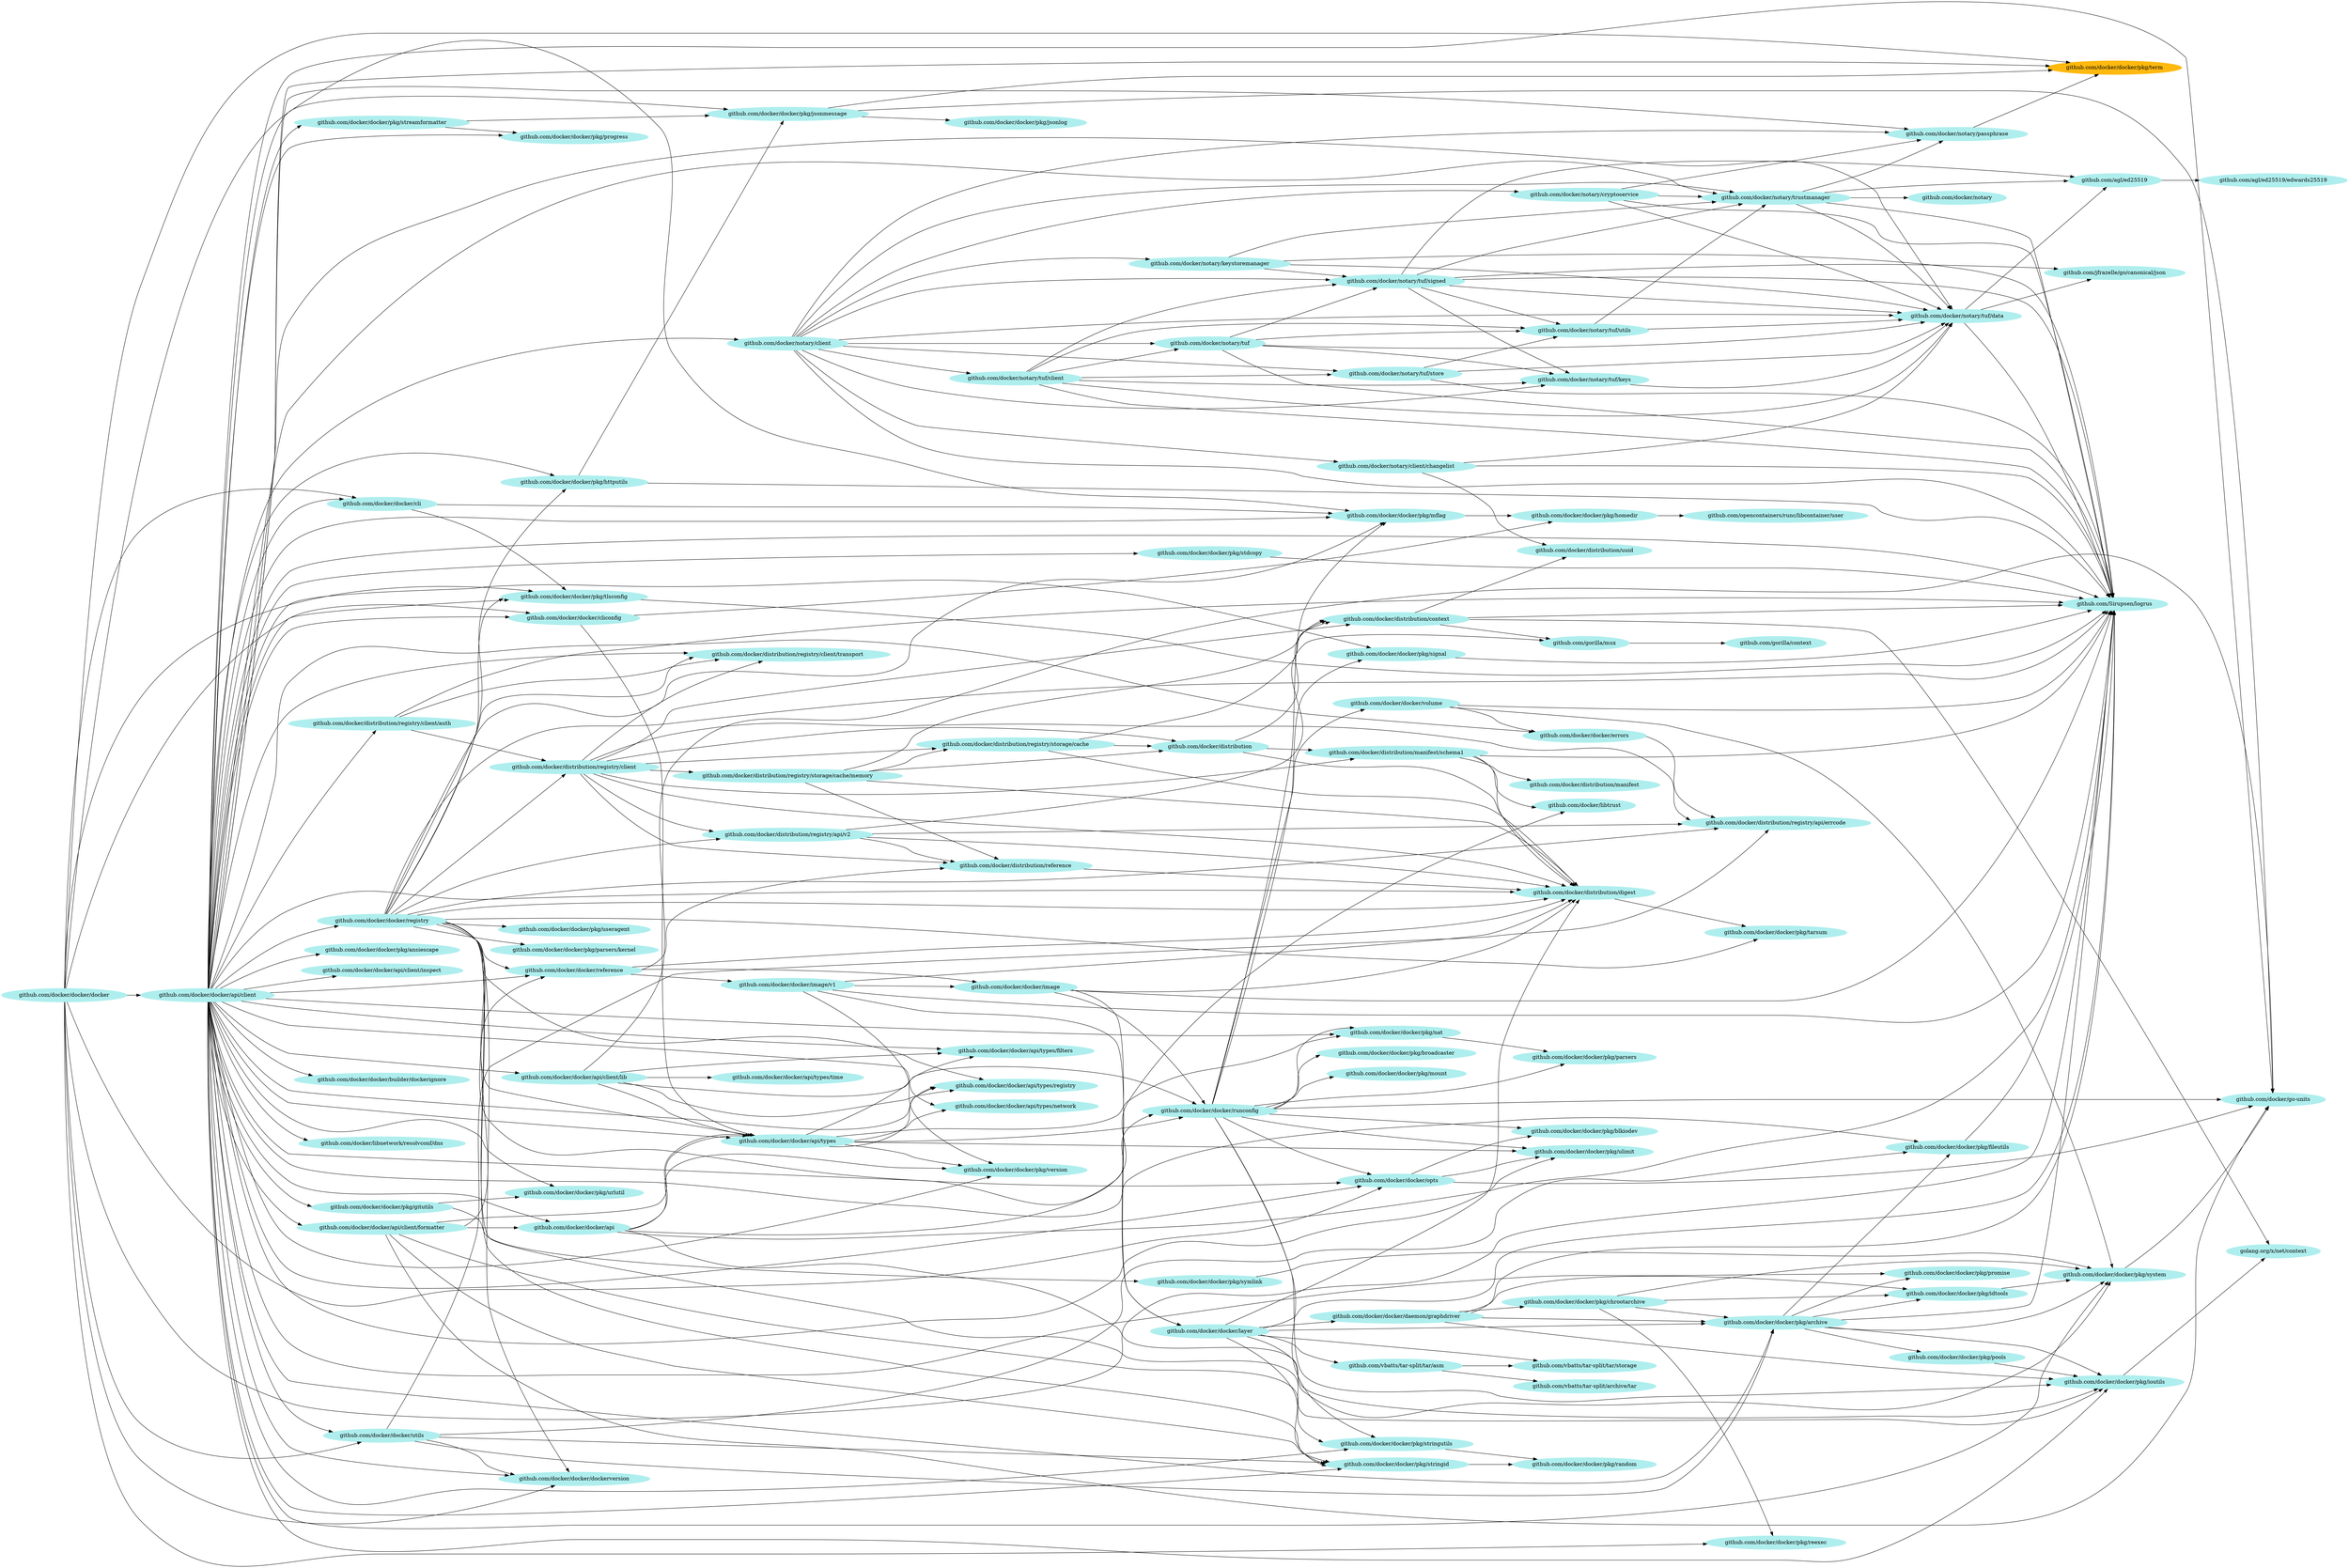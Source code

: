 digraph godep {
rankdir="LR"
0 [label="github.com/docker/docker/volume" style="filled" color="paleturquoise"];
0 -> 1;
0 -> 2;
0 -> 3;
4 [label="github.com/agl/ed25519" style="filled" color="paleturquoise"];
4 -> 5;
6 [label="github.com/docker/docker/image/v1" style="filled" color="paleturquoise"];
6 -> 1;
6 -> 7;
6 -> 8;
6 -> 9;
6 -> 10;
11 [label="github.com/docker/docker/pkg/stdcopy" style="filled" color="paleturquoise"];
11 -> 1;
12 [label="github.com/docker/docker/utils" style="filled" color="paleturquoise"];
12 -> 13;
12 -> 14;
12 -> 15;
12 -> 16;
12 -> 17;
18 [label="github.com/docker/notary/tuf/store" style="filled" color="paleturquoise"];
18 -> 1;
18 -> 19;
18 -> 20;
21 [label="github.com/docker/docker/api" style="filled" color="paleturquoise"];
21 -> 1;
21 -> 22;
21 -> 3;
21 -> 10;
21 -> 23;
24 [label="github.com/docker/docker/pkg/symlink" style="filled" color="paleturquoise"];
24 -> 3;
25 [label="github.com/vbatts/tar-split/tar/asm" style="filled" color="paleturquoise"];
25 -> 26;
25 -> 27;
26 [label="github.com/vbatts/tar-split/archive/tar" style="filled" color="paleturquoise"];
28 [label="github.com/docker/distribution/uuid" style="filled" color="paleturquoise"];
29 [label="github.com/docker/distribution/registry/storage/cache/memory" style="filled" color="paleturquoise"];
29 -> 30;
29 -> 31;
29 -> 7;
29 -> 32;
29 -> 33;
22 [label="github.com/docker/docker/api/types" style="filled" color="paleturquoise"];
22 -> 34;
22 -> 35;
22 -> 36;
22 -> 37;
22 -> 38;
22 -> 10;
22 -> 39;
34 [label="github.com/docker/docker/api/types/filters" style="filled" color="paleturquoise"];
40 [label="github.com/docker/docker/pkg/random" style="filled" color="paleturquoise"];
41 [label="github.com/docker/notary/client/changelist" style="filled" color="paleturquoise"];
41 -> 1;
41 -> 28;
41 -> 19;
42 [label="github.com/docker/docker/pkg/stringutils" style="filled" color="paleturquoise"];
42 -> 40;
43 [label="github.com/docker/docker/cliconfig" style="filled" color="paleturquoise"];
43 -> 22;
43 -> 44;
45 [label="github.com/docker/docker/registry" style="filled" color="paleturquoise"];
45 -> 1;
45 -> 7;
45 -> 13;
45 -> 46;
45 -> 47;
45 -> 48;
45 -> 22;
45 -> 36;
45 -> 14;
45 -> 49;
45 -> 50;
45 -> 51;
45 -> 52;
45 -> 53;
45 -> 17;
45 -> 54;
45 -> 55;
45 -> 56;
45 -> 57;
58 [label="github.com/docker/distribution/manifest/schema1" style="filled" color="paleturquoise"];
58 -> 1;
58 -> 7;
58 -> 59;
58 -> 23;
60 [label="github.com/docker/docker/api/client/formatter" style="filled" color="paleturquoise"];
60 -> 21;
60 -> 22;
60 -> 17;
60 -> 42;
60 -> 57;
60 -> 61;
2 [label="github.com/docker/docker/errors" style="filled" color="paleturquoise"];
2 -> 13;
62 [label="github.com/docker/docker/docker" style="filled" color="paleturquoise"];
62 -> 1;
62 -> 63;
62 -> 64;
62 -> 43;
62 -> 14;
62 -> 49;
62 -> 52;
62 -> 65;
62 -> 66;
62 -> 55;
62 -> 12;
48 [label="github.com/docker/distribution/registry/client/transport" style="filled" color="paleturquoise"];
39 [label="github.com/docker/docker/runconfig" style="filled" color="paleturquoise"];
39 -> 49;
39 -> 67;
39 -> 68;
39 -> 51;
39 -> 52;
39 -> 69;
39 -> 37;
39 -> 70;
39 -> 71;
39 -> 42;
39 -> 38;
39 -> 0;
39 -> 61;
44 [label="github.com/docker/docker/pkg/homedir" style="filled" color="paleturquoise"];
44 -> 72;
27 [label="github.com/vbatts/tar-split/tar/storage" style="filled" color="paleturquoise"];
7 [label="github.com/docker/distribution/digest" style="filled" color="paleturquoise"];
7 -> 54;
73 [label="github.com/docker/notary/trustmanager" style="filled" color="paleturquoise"];
73 -> 1;
73 -> 4;
73 -> 74;
73 -> 75;
73 -> 19;
76 [label="github.com/docker/notary/keystoremanager" style="filled" color="paleturquoise"];
76 -> 1;
76 -> 73;
76 -> 19;
76 -> 77;
78 [label="github.com/docker/notary/cryptoservice" style="filled" color="paleturquoise"];
78 -> 1;
78 -> 75;
78 -> 73;
78 -> 19;
54 [label="github.com/docker/docker/pkg/tarsum" style="filled" color="paleturquoise"];
32 [label="github.com/docker/distribution/reference" style="filled" color="paleturquoise"];
32 -> 7;
72 [label="github.com/opencontainers/runc/libcontainer/user" style="filled" color="paleturquoise"];
16 [label="github.com/docker/docker/pkg/fileutils" style="filled" color="paleturquoise"];
16 -> 1;
79 [label="github.com/docker/docker/pkg/idtools" style="filled" color="paleturquoise"];
79 -> 3;
74 [label="github.com/docker/notary" style="filled" color="paleturquoise"];
80 [label="github.com/docker/distribution/registry/client/auth" style="filled" color="paleturquoise"];
80 -> 1;
80 -> 47;
80 -> 48;
13 [label="github.com/docker/distribution/registry/api/errcode" style="filled" color="paleturquoise"];
61 [label="github.com/docker/go-units" style="filled" color="paleturquoise"];
3 [label="github.com/docker/docker/pkg/system" style="filled" color="paleturquoise"];
3 -> 61;
81 [label="github.com/docker/docker/pkg/chrootarchive" style="filled" color="paleturquoise"];
81 -> 15;
81 -> 79;
81 -> 65;
81 -> 3;
82 [label="github.com/docker/docker/pkg/ansiescape" style="filled" color="paleturquoise"];
83 [label="github.com/docker/docker/pkg/jsonlog" style="filled" color="paleturquoise"];
1 [label="github.com/Sirupsen/logrus" style="filled" color="paleturquoise"];
63 [label="github.com/docker/docker/api/client" style="filled" color="paleturquoise"];
63 -> 1;
63 -> 7;
63 -> 80;
63 -> 48;
63 -> 21;
63 -> 60;
63 -> 84;
63 -> 85;
63 -> 22;
63 -> 34;
63 -> 35;
63 -> 36;
63 -> 86;
63 -> 64;
63 -> 43;
63 -> 14;
63 -> 2;
63 -> 49;
63 -> 82;
63 -> 15;
63 -> 16;
63 -> 87;
63 -> 50;
63 -> 51;
63 -> 88;
63 -> 52;
63 -> 37;
63 -> 89;
63 -> 90;
63 -> 71;
63 -> 11;
63 -> 91;
63 -> 17;
63 -> 42;
63 -> 3;
63 -> 66;
63 -> 55;
63 -> 38;
63 -> 92;
63 -> 10;
63 -> 57;
63 -> 45;
63 -> 39;
63 -> 12;
63 -> 61;
63 -> 93;
63 -> 94;
63 -> 75;
63 -> 73;
63 -> 19;
30 [label="github.com/docker/distribution" style="filled" color="paleturquoise"];
30 -> 31;
30 -> 7;
30 -> 58;
95 [label="github.com/docker/docker/pkg/pools" style="filled" color="paleturquoise"];
95 -> 51;
88 [label="github.com/docker/docker/pkg/jsonmessage" style="filled" color="paleturquoise"];
88 -> 83;
88 -> 66;
88 -> 61;
5 [label="github.com/agl/ed25519/edwards25519" style="filled" color="paleturquoise"];
37 [label="github.com/docker/docker/pkg/nat" style="filled" color="paleturquoise"];
37 -> 70;
71 [label="github.com/docker/docker/pkg/signal" style="filled" color="paleturquoise"];
71 -> 1;
84 [label="github.com/docker/docker/api/client/inspect" style="filled" color="paleturquoise"];
50 [label="github.com/docker/docker/pkg/httputils" style="filled" color="paleturquoise"];
50 -> 1;
50 -> 88;
94 [label="github.com/docker/notary/client" style="filled" color="paleturquoise"];
94 -> 1;
94 -> 41;
94 -> 78;
94 -> 76;
94 -> 75;
94 -> 73;
94 -> 96;
94 -> 97;
94 -> 19;
94 -> 98;
94 -> 77;
94 -> 18;
19 [label="github.com/docker/notary/tuf/data" style="filled" color="paleturquoise"];
19 -> 1;
19 -> 4;
19 -> 99;
100 [label="github.com/gorilla/mux" style="filled" color="paleturquoise"];
100 -> 101;
36 [label="github.com/docker/docker/api/types/registry" style="filled" color="paleturquoise"];
57 [label="github.com/docker/docker/reference" style="filled" color="paleturquoise"];
57 -> 7;
57 -> 32;
57 -> 8;
57 -> 6;
14 [label="github.com/docker/docker/dockerversion" style="filled" color="paleturquoise"];
8 [label="github.com/docker/docker/image" style="filled" color="paleturquoise"];
8 -> 1;
8 -> 7;
8 -> 9;
8 -> 39;
87 [label="github.com/docker/docker/pkg/gitutils" style="filled" color="paleturquoise"];
87 -> 24;
87 -> 92;
56 [label="github.com/docker/docker/pkg/useragent" style="filled" color="paleturquoise"];
20 [label="github.com/docker/notary/tuf/utils" style="filled" color="paleturquoise"];
20 -> 73;
20 -> 19;
96 [label="github.com/docker/notary/tuf" style="filled" color="paleturquoise"];
96 -> 1;
96 -> 19;
96 -> 98;
96 -> 77;
96 -> 20;
92 [label="github.com/docker/docker/pkg/urlutil" style="filled" color="paleturquoise"];
33 [label="github.com/docker/distribution/registry/storage/cache" style="filled" color="paleturquoise"];
33 -> 30;
33 -> 31;
33 -> 7;
75 [label="github.com/docker/notary/passphrase" style="filled" color="paleturquoise"];
75 -> 66;
10 [label="github.com/docker/docker/pkg/version" style="filled" color="paleturquoise"];
52 [label="github.com/docker/docker/pkg/mflag" style="filled" color="paleturquoise"];
52 -> 44;
102 [label="github.com/docker/docker/api/types/time" style="filled" color="paleturquoise"];
47 [label="github.com/docker/distribution/registry/client" style="filled" color="paleturquoise"];
47 -> 30;
47 -> 31;
47 -> 7;
47 -> 58;
47 -> 32;
47 -> 13;
47 -> 46;
47 -> 48;
47 -> 33;
47 -> 29;
69 [label="github.com/docker/docker/pkg/mount" style="filled" color="paleturquoise"];
86 [label="github.com/docker/docker/builder/dockerignore" style="filled" color="paleturquoise"];
9 [label="github.com/docker/docker/layer" style="filled" color="paleturquoise"];
9 -> 1;
9 -> 7;
9 -> 103;
9 -> 15;
9 -> 51;
9 -> 17;
9 -> 25;
9 -> 27;
101 [label="github.com/gorilla/context" style="filled" color="paleturquoise"];
68 [label="github.com/docker/docker/pkg/broadcaster" style="filled" color="paleturquoise"];
51 [label="github.com/docker/docker/pkg/ioutils" style="filled" color="paleturquoise"];
51 -> 104;
65 [label="github.com/docker/docker/pkg/reexec" style="filled" color="paleturquoise"];
99 [label="github.com/jfrazelle/go/canonical/json" style="filled" color="paleturquoise"];
77 [label="github.com/docker/notary/tuf/signed" style="filled" color="paleturquoise"];
77 -> 1;
77 -> 4;
77 -> 73;
77 -> 19;
77 -> 98;
77 -> 20;
77 -> 99;
103 [label="github.com/docker/docker/daemon/graphdriver" style="filled" color="paleturquoise"];
103 -> 1;
103 -> 15;
103 -> 81;
103 -> 79;
103 -> 51;
66 [label="github.com/docker/docker/pkg/term" style="filled" color="darkgoldenrod1"];
38 [label="github.com/docker/docker/pkg/ulimit" style="filled" color="paleturquoise"];
98 [label="github.com/docker/notary/tuf/keys" style="filled" color="paleturquoise"];
98 -> 19;
55 [label="github.com/docker/docker/pkg/tlsconfig" style="filled" color="paleturquoise"];
55 -> 1;
59 [label="github.com/docker/distribution/manifest" style="filled" color="paleturquoise"];
70 [label="github.com/docker/docker/pkg/parsers" style="filled" color="paleturquoise"];
17 [label="github.com/docker/docker/pkg/stringid" style="filled" color="paleturquoise"];
17 -> 40;
90 [label="github.com/docker/docker/pkg/promise" style="filled" color="paleturquoise"];
85 [label="github.com/docker/docker/api/client/lib" style="filled" color="paleturquoise"];
85 -> 22;
85 -> 34;
85 -> 36;
85 -> 102;
85 -> 39;
85 -> 61;
64 [label="github.com/docker/docker/cli" style="filled" color="paleturquoise"];
64 -> 52;
64 -> 55;
31 [label="github.com/docker/distribution/context" style="filled" color="paleturquoise"];
31 -> 1;
31 -> 28;
31 -> 100;
31 -> 104;
46 [label="github.com/docker/distribution/registry/api/v2" style="filled" color="paleturquoise"];
46 -> 7;
46 -> 32;
46 -> 13;
46 -> 100;
93 [label="github.com/docker/libnetwork/resolvconf/dns" style="filled" color="paleturquoise"];
89 [label="github.com/docker/docker/pkg/progress" style="filled" color="paleturquoise"];
67 [label="github.com/docker/docker/pkg/blkiodev" style="filled" color="paleturquoise"];
91 [label="github.com/docker/docker/pkg/streamformatter" style="filled" color="paleturquoise"];
91 -> 88;
91 -> 89;
53 [label="github.com/docker/docker/pkg/parsers/kernel" style="filled" color="paleturquoise"];
49 [label="github.com/docker/docker/opts" style="filled" color="paleturquoise"];
49 -> 67;
49 -> 38;
49 -> 61;
15 [label="github.com/docker/docker/pkg/archive" style="filled" color="paleturquoise"];
15 -> 1;
15 -> 16;
15 -> 79;
15 -> 51;
15 -> 95;
15 -> 90;
15 -> 3;
104 [label="golang.org/x/net/context" style="filled" color="paleturquoise"];
23 [label="github.com/docker/libtrust" style="filled" color="paleturquoise"];
35 [label="github.com/docker/docker/api/types/network" style="filled" color="paleturquoise"];
97 [label="github.com/docker/notary/tuf/client" style="filled" color="paleturquoise"];
97 -> 1;
97 -> 96;
97 -> 19;
97 -> 98;
97 -> 77;
97 -> 18;
97 -> 20;
}
